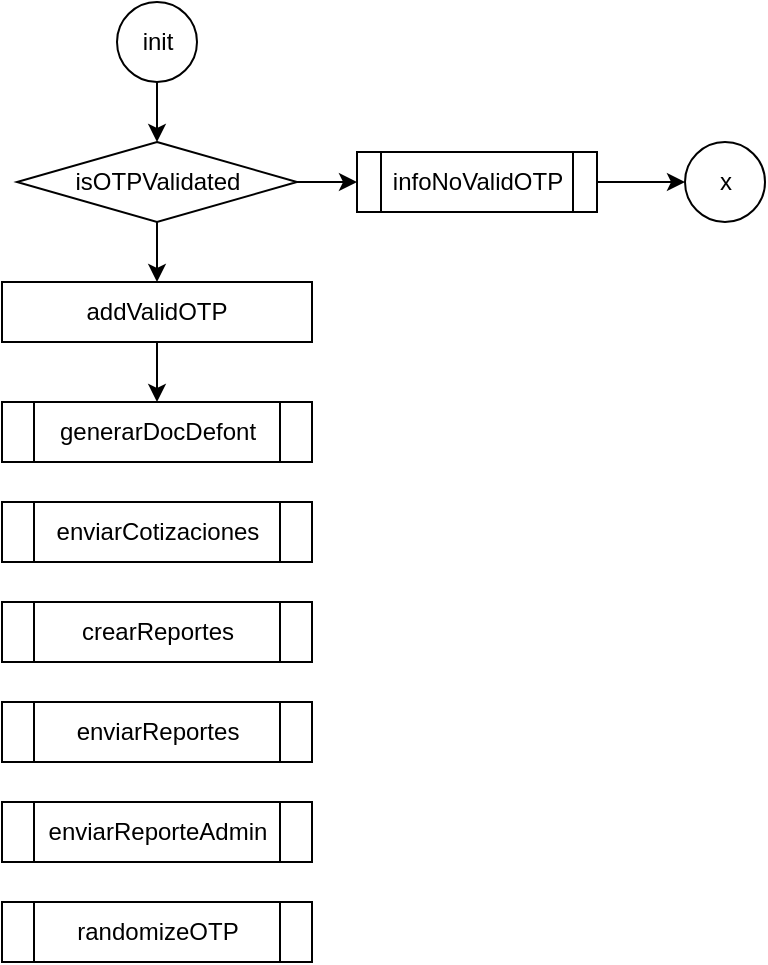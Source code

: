 <mxfile version="26.2.14">
  <diagram name="Página-1" id="q5nrFYKOabs3F4NMSOJz">
    <mxGraphModel dx="1188" dy="665" grid="1" gridSize="10" guides="1" tooltips="1" connect="1" arrows="1" fold="1" page="1" pageScale="1" pageWidth="827" pageHeight="1169" math="0" shadow="0">
      <root>
        <mxCell id="0" />
        <mxCell id="1" parent="0" />
        <mxCell id="DwDcstDToHX0_6bpvmgb-6" style="edgeStyle=orthogonalEdgeStyle;rounded=0;orthogonalLoop=1;jettySize=auto;html=1;entryX=0;entryY=0.5;entryDx=0;entryDy=0;" edge="1" parent="1" source="DwDcstDToHX0_6bpvmgb-1" target="DwDcstDToHX0_6bpvmgb-5">
          <mxGeometry relative="1" as="geometry" />
        </mxCell>
        <mxCell id="DwDcstDToHX0_6bpvmgb-12" style="edgeStyle=orthogonalEdgeStyle;rounded=0;orthogonalLoop=1;jettySize=auto;html=1;entryX=0.5;entryY=0;entryDx=0;entryDy=0;" edge="1" parent="1" source="DwDcstDToHX0_6bpvmgb-1" target="DwDcstDToHX0_6bpvmgb-11">
          <mxGeometry relative="1" as="geometry" />
        </mxCell>
        <mxCell id="DwDcstDToHX0_6bpvmgb-1" value="isOTPValidated" style="rhombus;whiteSpace=wrap;html=1;" vertex="1" parent="1">
          <mxGeometry x="67.5" y="280" width="140" height="40" as="geometry" />
        </mxCell>
        <mxCell id="DwDcstDToHX0_6bpvmgb-3" style="edgeStyle=orthogonalEdgeStyle;rounded=0;orthogonalLoop=1;jettySize=auto;html=1;exitX=0.5;exitY=1;exitDx=0;exitDy=0;entryX=0.5;entryY=0;entryDx=0;entryDy=0;" edge="1" parent="1" source="DwDcstDToHX0_6bpvmgb-2" target="DwDcstDToHX0_6bpvmgb-1">
          <mxGeometry relative="1" as="geometry" />
        </mxCell>
        <mxCell id="DwDcstDToHX0_6bpvmgb-2" value="init" style="ellipse;whiteSpace=wrap;html=1;aspect=fixed;" vertex="1" parent="1">
          <mxGeometry x="117.5" y="210" width="40" height="40" as="geometry" />
        </mxCell>
        <mxCell id="DwDcstDToHX0_6bpvmgb-10" style="edgeStyle=orthogonalEdgeStyle;rounded=0;orthogonalLoop=1;jettySize=auto;html=1;entryX=0;entryY=0.5;entryDx=0;entryDy=0;" edge="1" parent="1" source="DwDcstDToHX0_6bpvmgb-5" target="DwDcstDToHX0_6bpvmgb-9">
          <mxGeometry relative="1" as="geometry" />
        </mxCell>
        <mxCell id="DwDcstDToHX0_6bpvmgb-5" value="infoNoValidOTP" style="shape=process;whiteSpace=wrap;html=1;backgroundOutline=1;" vertex="1" parent="1">
          <mxGeometry x="237.5" y="285" width="120" height="30" as="geometry" />
        </mxCell>
        <mxCell id="DwDcstDToHX0_6bpvmgb-7" value="generarDocDefont" style="shape=process;whiteSpace=wrap;html=1;backgroundOutline=1;" vertex="1" parent="1">
          <mxGeometry x="60" y="410" width="155" height="30" as="geometry" />
        </mxCell>
        <mxCell id="DwDcstDToHX0_6bpvmgb-9" value="x" style="ellipse;whiteSpace=wrap;html=1;aspect=fixed;" vertex="1" parent="1">
          <mxGeometry x="401.5" y="280" width="40" height="40" as="geometry" />
        </mxCell>
        <mxCell id="DwDcstDToHX0_6bpvmgb-14" style="edgeStyle=orthogonalEdgeStyle;rounded=0;orthogonalLoop=1;jettySize=auto;html=1;entryX=0.5;entryY=0;entryDx=0;entryDy=0;" edge="1" parent="1" source="DwDcstDToHX0_6bpvmgb-11" target="DwDcstDToHX0_6bpvmgb-7">
          <mxGeometry relative="1" as="geometry" />
        </mxCell>
        <mxCell id="DwDcstDToHX0_6bpvmgb-11" value="addValidOTP" style="rounded=0;whiteSpace=wrap;html=1;" vertex="1" parent="1">
          <mxGeometry x="60" y="350" width="155" height="30" as="geometry" />
        </mxCell>
        <mxCell id="DwDcstDToHX0_6bpvmgb-15" value="enviarCotizaciones" style="shape=process;whiteSpace=wrap;html=1;backgroundOutline=1;" vertex="1" parent="1">
          <mxGeometry x="60" y="460" width="155" height="30" as="geometry" />
        </mxCell>
        <mxCell id="DwDcstDToHX0_6bpvmgb-16" value="crearReportes" style="shape=process;whiteSpace=wrap;html=1;backgroundOutline=1;" vertex="1" parent="1">
          <mxGeometry x="60" y="510" width="155" height="30" as="geometry" />
        </mxCell>
        <mxCell id="DwDcstDToHX0_6bpvmgb-17" value="enviarReportes" style="shape=process;whiteSpace=wrap;html=1;backgroundOutline=1;" vertex="1" parent="1">
          <mxGeometry x="60" y="560" width="155" height="30" as="geometry" />
        </mxCell>
        <mxCell id="DwDcstDToHX0_6bpvmgb-18" value="enviarReporteAdmin" style="shape=process;whiteSpace=wrap;html=1;backgroundOutline=1;" vertex="1" parent="1">
          <mxGeometry x="60" y="610" width="155" height="30" as="geometry" />
        </mxCell>
        <mxCell id="DwDcstDToHX0_6bpvmgb-19" value="randomizeOTP" style="shape=process;whiteSpace=wrap;html=1;backgroundOutline=1;" vertex="1" parent="1">
          <mxGeometry x="60" y="660" width="155" height="30" as="geometry" />
        </mxCell>
      </root>
    </mxGraphModel>
  </diagram>
</mxfile>
